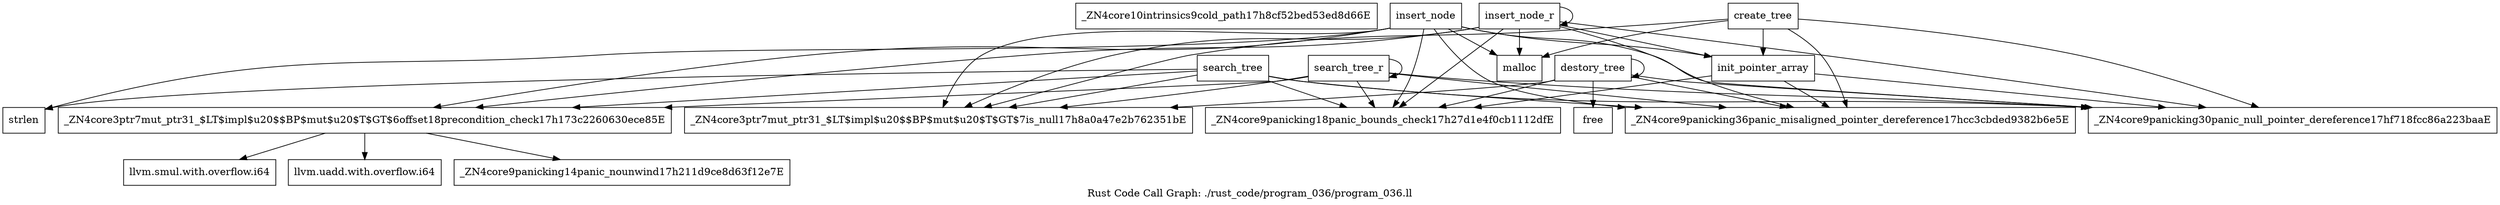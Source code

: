 digraph "Rust Code Call Graph: ./rust_code/program_036/program_036.ll" {
	label="Rust Code Call Graph: ./rust_code/program_036/program_036.ll";

	Node0x5568319f69d0 [shape=record,label="{_ZN4core10intrinsics9cold_path17h8cf52bed53ed8d66E}"];
	Node0x5568319f8bf0 [shape=record,label="{_ZN4core3ptr7mut_ptr31_$LT$impl$u20$$BP$mut$u20$T$GT$6offset18precondition_check17h173c2260630ece85E}"];
	Node0x5568319f8bf0 -> Node0x5568319f9a00;
	Node0x5568319f8bf0 -> Node0x556831a00a40;
	Node0x5568319f8bf0 -> Node0x556831a03270;
	Node0x556831a05740 [shape=record,label="{_ZN4core3ptr7mut_ptr31_$LT$impl$u20$$BP$mut$u20$T$GT$7is_null17h8a0a47e2b762351bE}"];
	Node0x556831a07fe0 [shape=record,label="{init_pointer_array}"];
	Node0x556831a07fe0 -> Node0x556831a089a0;
	Node0x556831a07fe0 -> Node0x556831a086d0;
	Node0x556831a07fe0 -> Node0x556831a0d590;
	Node0x556831a094c0 [shape=record,label="{create_tree}"];
	Node0x556831a094c0 -> Node0x556831a0dd00;
	Node0x556831a094c0 -> Node0x556831a05740;
	Node0x556831a094c0 -> Node0x556831a086d0;
	Node0x556831a094c0 -> Node0x556831a07fe0;
	Node0x556831a094c0 -> Node0x556831a0d590;
	Node0x5568319e3c60 [shape=record,label="{insert_node}"];
	Node0x5568319e3c60 -> Node0x5568319ea380;
	Node0x5568319e3c60 -> Node0x5568319f8bf0;
	Node0x5568319e3c60 -> Node0x556831a086d0;
	Node0x5568319e3c60 -> Node0x556831a0d590;
	Node0x5568319e3c60 -> Node0x556831a089a0;
	Node0x5568319e3c60 -> Node0x556831a07fe0;
	Node0x5568319e3c60 -> Node0x556831a05740;
	Node0x5568319e3c60 -> Node0x556831a0dd00;
	Node0x5568319e8950 [shape=record,label="{insert_node_r}"];
	Node0x5568319e8950 -> Node0x5568319f8bf0;
	Node0x5568319e8950 -> Node0x556831a0d590;
	Node0x5568319e8950 -> Node0x556831a089a0;
	Node0x5568319e8950 -> Node0x556831a086d0;
	Node0x5568319e8950 -> Node0x556831a05740;
	Node0x5568319e8950 -> Node0x5568319e8950;
	Node0x5568319e8950 -> Node0x556831a0dd00;
	Node0x5568319e8950 -> Node0x556831a07fe0;
	Node0x5568319e1220 [shape=record,label="{search_tree}"];
	Node0x5568319e1220 -> Node0x5568319ea380;
	Node0x5568319e1220 -> Node0x5568319f8bf0;
	Node0x5568319e1220 -> Node0x556831a086d0;
	Node0x5568319e1220 -> Node0x556831a0d590;
	Node0x5568319e1220 -> Node0x556831a05740;
	Node0x5568319e1220 -> Node0x556831a089a0;
	Node0x556831a12020 [shape=record,label="{search_tree_r}"];
	Node0x556831a12020 -> Node0x5568319f8bf0;
	Node0x556831a12020 -> Node0x556831a0d590;
	Node0x556831a12020 -> Node0x556831a089a0;
	Node0x556831a12020 -> Node0x556831a086d0;
	Node0x556831a12020 -> Node0x556831a05740;
	Node0x556831a12020 -> Node0x556831a12020;
	Node0x5568319e7b20 [shape=record,label="{destory_tree}"];
	Node0x5568319e7b20 -> Node0x556831a05740;
	Node0x5568319e7b20 -> Node0x5568319e2160;
	Node0x5568319e7b20 -> Node0x556831a089a0;
	Node0x5568319e7b20 -> Node0x556831a086d0;
	Node0x5568319e7b20 -> Node0x5568319e7b20;
	Node0x5568319e7b20 -> Node0x556831a0d590;
	Node0x5568319f9a00 [shape=record,label="{llvm.smul.with.overflow.i64}"];
	Node0x556831a00a40 [shape=record,label="{llvm.uadd.with.overflow.i64}"];
	Node0x556831a03270 [shape=record,label="{_ZN4core9panicking14panic_nounwind17h211d9ce8d63f12e7E}"];
	Node0x556831a089a0 [shape=record,label="{_ZN4core9panicking18panic_bounds_check17h27d1e4f0cb1112dfE}"];
	Node0x556831a086d0 [shape=record,label="{_ZN4core9panicking36panic_misaligned_pointer_dereference17hcc3cbded9382b6e5E}"];
	Node0x556831a0d590 [shape=record,label="{_ZN4core9panicking30panic_null_pointer_dereference17hf718fcc86a223baaE}"];
	Node0x556831a0dd00 [shape=record,label="{malloc}"];
	Node0x5568319ea380 [shape=record,label="{strlen}"];
	Node0x5568319e2160 [shape=record,label="{free}"];
}
